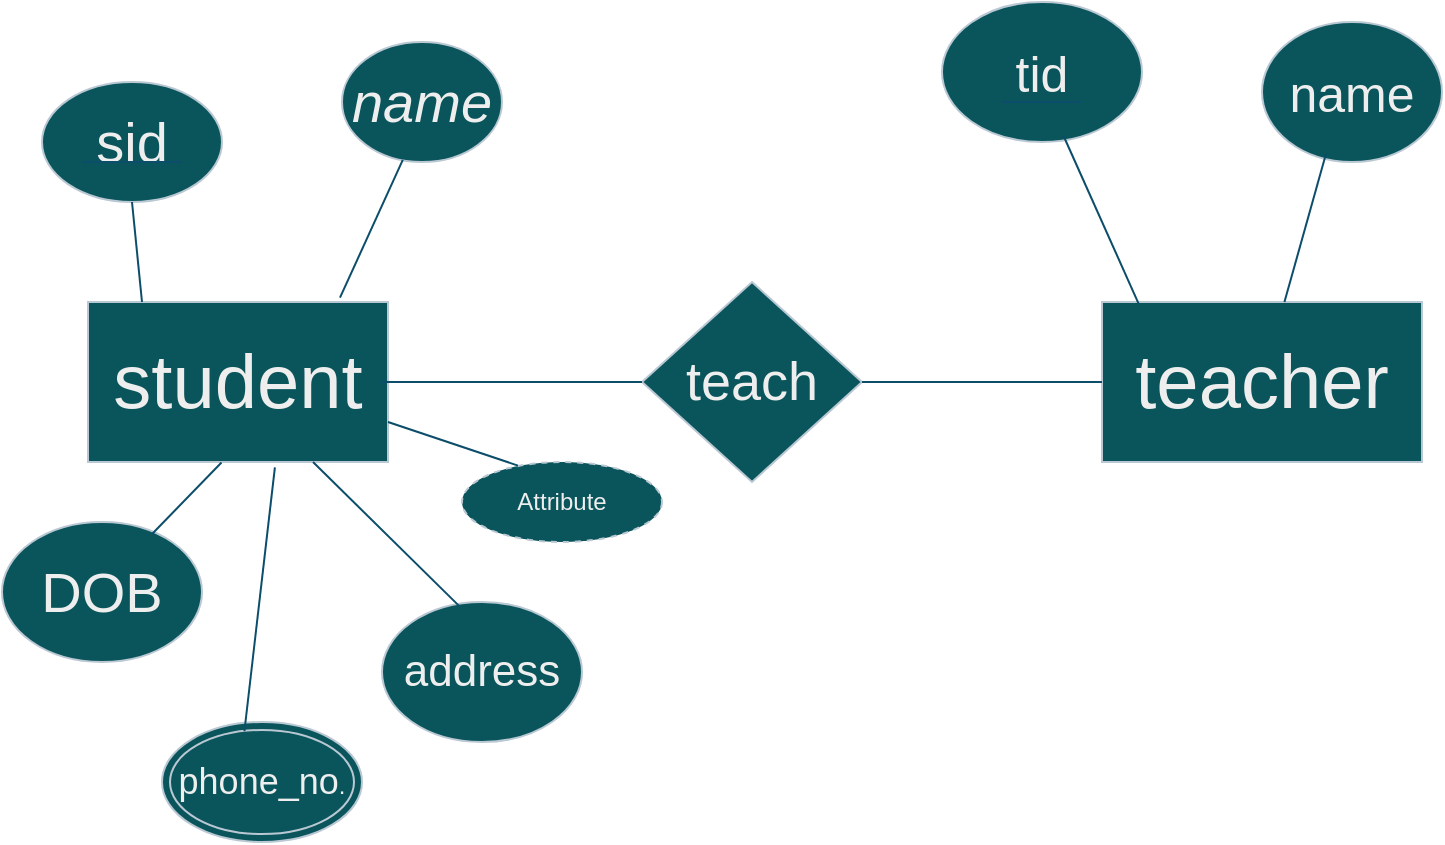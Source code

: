 <mxfile version="24.7.16">
  <diagram id="R2lEEEUBdFMjLlhIrx00" name="Page-1">
    <mxGraphModel dx="1050" dy="557" grid="1" gridSize="10" guides="1" tooltips="1" connect="1" arrows="1" fold="1" page="1" pageScale="1" pageWidth="850" pageHeight="1100" math="0" shadow="0" extFonts="Permanent Marker^https://fonts.googleapis.com/css?family=Permanent+Marker">
      <root>
        <mxCell id="0" />
        <mxCell id="1" parent="0" />
        <mxCell id="3IWlOYprFqnitsd2QqqG-2" value="teacher" style="rounded=0;whiteSpace=wrap;html=1;fontSize=38;labelBackgroundColor=none;fillColor=#09555B;strokeColor=#BAC8D3;fontColor=#EEEEEE;" vertex="1" parent="1">
          <mxGeometry x="590" y="200" width="160" height="80" as="geometry" />
        </mxCell>
        <mxCell id="3IWlOYprFqnitsd2QqqG-3" value="student" style="rounded=0;whiteSpace=wrap;html=1;labelBackgroundColor=none;fontSize=38;fillColor=#09555B;strokeColor=#BAC8D3;fontColor=#EEEEEE;" vertex="1" parent="1">
          <mxGeometry x="83" y="200" width="150" height="80" as="geometry" />
        </mxCell>
        <mxCell id="3IWlOYprFqnitsd2QqqG-4" value="teach" style="rhombus;whiteSpace=wrap;html=1;fontSize=27;labelBackgroundColor=none;fillColor=#09555B;strokeColor=#BAC8D3;fontColor=#EEEEEE;" vertex="1" parent="1">
          <mxGeometry x="360" y="190" width="110" height="100" as="geometry" />
        </mxCell>
        <mxCell id="3IWlOYprFqnitsd2QqqG-6" value="&lt;font style=&quot;font-size: 28px;&quot;&gt;name&lt;/font&gt;" style="ellipse;whiteSpace=wrap;html=1;fontStyle=2;labelBackgroundColor=none;fillColor=#09555B;strokeColor=#BAC8D3;fontColor=#EEEEEE;" vertex="1" parent="1">
          <mxGeometry x="210" y="70" width="80" height="60" as="geometry" />
        </mxCell>
        <mxCell id="3IWlOYprFqnitsd2QqqG-7" value="&lt;font style=&quot;font-size: 28px;&quot;&gt;sid&lt;/font&gt;" style="ellipse;whiteSpace=wrap;html=1;fontSize=20;labelBackgroundColor=none;fillColor=#09555B;strokeColor=#BAC8D3;fontColor=#EEEEEE;" vertex="1" parent="1">
          <mxGeometry x="60" y="90" width="90" height="60" as="geometry" />
        </mxCell>
        <mxCell id="3IWlOYprFqnitsd2QqqG-8" value="&lt;font style=&quot;font-size: 28px;&quot;&gt;DOB&lt;/font&gt;" style="ellipse;whiteSpace=wrap;html=1;labelBackgroundColor=none;fillColor=#09555B;strokeColor=#BAC8D3;fontColor=#EEEEEE;" vertex="1" parent="1">
          <mxGeometry x="40" y="310" width="100" height="70" as="geometry" />
        </mxCell>
        <mxCell id="3IWlOYprFqnitsd2QqqG-9" value="&lt;font style=&quot;font-size: 22px;&quot;&gt;address&lt;/font&gt;" style="ellipse;whiteSpace=wrap;html=1;labelBackgroundColor=none;fillColor=#09555B;strokeColor=#BAC8D3;fontColor=#EEEEEE;" vertex="1" parent="1">
          <mxGeometry x="230" y="350" width="100" height="70" as="geometry" />
        </mxCell>
        <mxCell id="3IWlOYprFqnitsd2QqqG-10" value="" style="endArrow=none;html=1;rounded=0;entryX=0.445;entryY=1.003;entryDx=0;entryDy=0;entryPerimeter=0;exitX=0.748;exitY=0.089;exitDx=0;exitDy=0;exitPerimeter=0;labelBackgroundColor=none;strokeColor=#0B4D6A;fontColor=default;" edge="1" parent="1" source="3IWlOYprFqnitsd2QqqG-8" target="3IWlOYprFqnitsd2QqqG-3">
          <mxGeometry width="50" height="50" relative="1" as="geometry">
            <mxPoint x="110" y="320" as="sourcePoint" />
            <mxPoint x="160" y="270" as="targetPoint" />
          </mxGeometry>
        </mxCell>
        <mxCell id="3IWlOYprFqnitsd2QqqG-11" value="" style="endArrow=none;html=1;rounded=0;exitX=0.75;exitY=1;exitDx=0;exitDy=0;entryX=0.384;entryY=0.026;entryDx=0;entryDy=0;entryPerimeter=0;labelBackgroundColor=none;strokeColor=#0B4D6A;fontColor=default;" edge="1" parent="1" source="3IWlOYprFqnitsd2QqqG-3" target="3IWlOYprFqnitsd2QqqG-9">
          <mxGeometry width="50" height="50" relative="1" as="geometry">
            <mxPoint x="400" y="320" as="sourcePoint" />
            <mxPoint x="450" y="270" as="targetPoint" />
          </mxGeometry>
        </mxCell>
        <mxCell id="3IWlOYprFqnitsd2QqqG-12" value="" style="endArrow=none;html=1;rounded=0;exitX=0.38;exitY=0.983;exitDx=0;exitDy=0;exitPerimeter=0;entryX=0.84;entryY=-0.027;entryDx=0;entryDy=0;entryPerimeter=0;labelBackgroundColor=none;strokeColor=#0B4D6A;fontColor=default;" edge="1" parent="1" source="3IWlOYprFqnitsd2QqqG-6" target="3IWlOYprFqnitsd2QqqG-3">
          <mxGeometry width="50" height="50" relative="1" as="geometry">
            <mxPoint x="400" y="320" as="sourcePoint" />
            <mxPoint x="220" y="190" as="targetPoint" />
            <Array as="points" />
          </mxGeometry>
        </mxCell>
        <mxCell id="3IWlOYprFqnitsd2QqqG-13" value="" style="endArrow=none;html=1;rounded=0;entryX=0.5;entryY=1;entryDx=0;entryDy=0;labelBackgroundColor=none;strokeColor=#0B4D6A;fontColor=default;" edge="1" parent="1" target="3IWlOYprFqnitsd2QqqG-7">
          <mxGeometry width="50" height="50" relative="1" as="geometry">
            <mxPoint x="110" y="200" as="sourcePoint" />
            <mxPoint x="130" y="140" as="targetPoint" />
            <Array as="points" />
          </mxGeometry>
        </mxCell>
        <mxCell id="3IWlOYprFqnitsd2QqqG-14" value="" style="endArrow=none;html=1;rounded=0;entryX=0;entryY=0.5;entryDx=0;entryDy=0;exitX=0;exitY=0.5;exitDx=0;exitDy=0;labelBackgroundColor=none;strokeColor=#0B4D6A;fontColor=default;" edge="1" parent="1" source="3IWlOYprFqnitsd2QqqG-4" target="3IWlOYprFqnitsd2QqqG-4">
          <mxGeometry width="50" height="50" relative="1" as="geometry">
            <mxPoint x="400" y="320" as="sourcePoint" />
            <mxPoint x="450" y="270" as="targetPoint" />
            <Array as="points">
              <mxPoint x="230" y="240" />
            </Array>
          </mxGeometry>
        </mxCell>
        <mxCell id="3IWlOYprFqnitsd2QqqG-15" value="" style="endArrow=none;html=1;rounded=0;entryX=1;entryY=0.5;entryDx=0;entryDy=0;exitX=0;exitY=0.5;exitDx=0;exitDy=0;labelBackgroundColor=none;strokeColor=#0B4D6A;fontColor=default;" edge="1" parent="1" source="3IWlOYprFqnitsd2QqqG-2" target="3IWlOYprFqnitsd2QqqG-4">
          <mxGeometry width="50" height="50" relative="1" as="geometry">
            <mxPoint x="400" y="320" as="sourcePoint" />
            <mxPoint x="450" y="270" as="targetPoint" />
          </mxGeometry>
        </mxCell>
        <mxCell id="3IWlOYprFqnitsd2QqqG-17" value="&lt;font style=&quot;font-size: 25px;&quot;&gt;tid&lt;/font&gt;" style="ellipse;whiteSpace=wrap;html=1;labelBackgroundColor=none;fillColor=#09555B;strokeColor=#BAC8D3;fontColor=#EEEEEE;" vertex="1" parent="1">
          <mxGeometry x="510" y="50" width="100" height="70" as="geometry" />
        </mxCell>
        <mxCell id="3IWlOYprFqnitsd2QqqG-19" value="&lt;font style=&quot;font-size: 25px;&quot;&gt;name&lt;/font&gt;" style="ellipse;whiteSpace=wrap;html=1;labelBackgroundColor=none;fillColor=#09555B;strokeColor=#BAC8D3;fontColor=#EEEEEE;" vertex="1" parent="1">
          <mxGeometry x="670" y="60" width="90" height="70" as="geometry" />
        </mxCell>
        <mxCell id="3IWlOYprFqnitsd2QqqG-20" value="" style="endArrow=none;html=1;rounded=0;entryX=0.608;entryY=0.957;entryDx=0;entryDy=0;entryPerimeter=0;exitX=0.115;exitY=0.013;exitDx=0;exitDy=0;exitPerimeter=0;labelBackgroundColor=none;strokeColor=#0B4D6A;fontColor=default;" edge="1" parent="1" source="3IWlOYprFqnitsd2QqqG-2" target="3IWlOYprFqnitsd2QqqG-17">
          <mxGeometry width="50" height="50" relative="1" as="geometry">
            <mxPoint x="410" y="320" as="sourcePoint" />
            <mxPoint x="450" y="270" as="targetPoint" />
          </mxGeometry>
        </mxCell>
        <mxCell id="3IWlOYprFqnitsd2QqqG-21" value="" style="endArrow=none;html=1;rounded=0;entryX=0.356;entryY=0.94;entryDx=0;entryDy=0;entryPerimeter=0;labelBackgroundColor=none;strokeColor=#0B4D6A;fontColor=default;" edge="1" parent="1" source="3IWlOYprFqnitsd2QqqG-2" target="3IWlOYprFqnitsd2QqqG-19">
          <mxGeometry width="50" height="50" relative="1" as="geometry">
            <mxPoint x="400" y="320" as="sourcePoint" />
            <mxPoint x="450" y="270" as="targetPoint" />
          </mxGeometry>
        </mxCell>
        <mxCell id="3IWlOYprFqnitsd2QqqG-24" value="" style="endArrow=none;html=1;rounded=0;labelBackgroundColor=none;strokeColor=#0B4D6A;fontColor=default;" edge="1" parent="1">
          <mxGeometry width="50" height="50" relative="1" as="geometry">
            <mxPoint x="80" y="130" as="sourcePoint" />
            <mxPoint x="130" y="130" as="targetPoint" />
            <Array as="points">
              <mxPoint x="130" y="130" />
              <mxPoint x="105" y="130" />
            </Array>
          </mxGeometry>
        </mxCell>
        <mxCell id="3IWlOYprFqnitsd2QqqG-25" value="" style="endArrow=none;html=1;rounded=0;labelBackgroundColor=none;strokeColor=#0B4D6A;fontColor=default;" edge="1" parent="1">
          <mxGeometry width="50" height="50" relative="1" as="geometry">
            <mxPoint x="580" y="100" as="sourcePoint" />
            <mxPoint x="540" y="100" as="targetPoint" />
            <Array as="points">
              <mxPoint x="560" y="100" />
            </Array>
          </mxGeometry>
        </mxCell>
        <mxCell id="3IWlOYprFqnitsd2QqqG-26" value="&lt;font style=&quot;font-size: 18px;&quot;&gt;phone_no&lt;/font&gt;." style="ellipse;shape=doubleEllipse;whiteSpace=wrap;html=1;strokeColor=#BAC8D3;fontColor=#EEEEEE;fillColor=#09555B;" vertex="1" parent="1">
          <mxGeometry x="120" y="410" width="100" height="60" as="geometry" />
        </mxCell>
        <mxCell id="3IWlOYprFqnitsd2QqqG-27" value="" style="endArrow=none;html=1;rounded=0;strokeColor=#0B4D6A;exitX=0.412;exitY=0.077;exitDx=0;exitDy=0;exitPerimeter=0;entryX=0.623;entryY=1.033;entryDx=0;entryDy=0;entryPerimeter=0;" edge="1" parent="1" source="3IWlOYprFqnitsd2QqqG-26" target="3IWlOYprFqnitsd2QqqG-3">
          <mxGeometry width="50" height="50" relative="1" as="geometry">
            <mxPoint x="400" y="310" as="sourcePoint" />
            <mxPoint x="450" y="260" as="targetPoint" />
          </mxGeometry>
        </mxCell>
        <mxCell id="3IWlOYprFqnitsd2QqqG-29" value="Attribute" style="ellipse;whiteSpace=wrap;html=1;align=center;dashed=1;strokeColor=#BAC8D3;fontColor=#EEEEEE;fillColor=#09555B;" vertex="1" parent="1">
          <mxGeometry x="270" y="280" width="100" height="40" as="geometry" />
        </mxCell>
        <mxCell id="3IWlOYprFqnitsd2QqqG-30" value="" style="endArrow=none;html=1;rounded=0;strokeColor=#0B4D6A;exitX=0.28;exitY=0.045;exitDx=0;exitDy=0;exitPerimeter=0;entryX=1;entryY=0.75;entryDx=0;entryDy=0;" edge="1" parent="1" source="3IWlOYprFqnitsd2QqqG-29" target="3IWlOYprFqnitsd2QqqG-3">
          <mxGeometry width="50" height="50" relative="1" as="geometry">
            <mxPoint x="400" y="310" as="sourcePoint" />
            <mxPoint x="450" y="260" as="targetPoint" />
          </mxGeometry>
        </mxCell>
      </root>
    </mxGraphModel>
  </diagram>
</mxfile>
